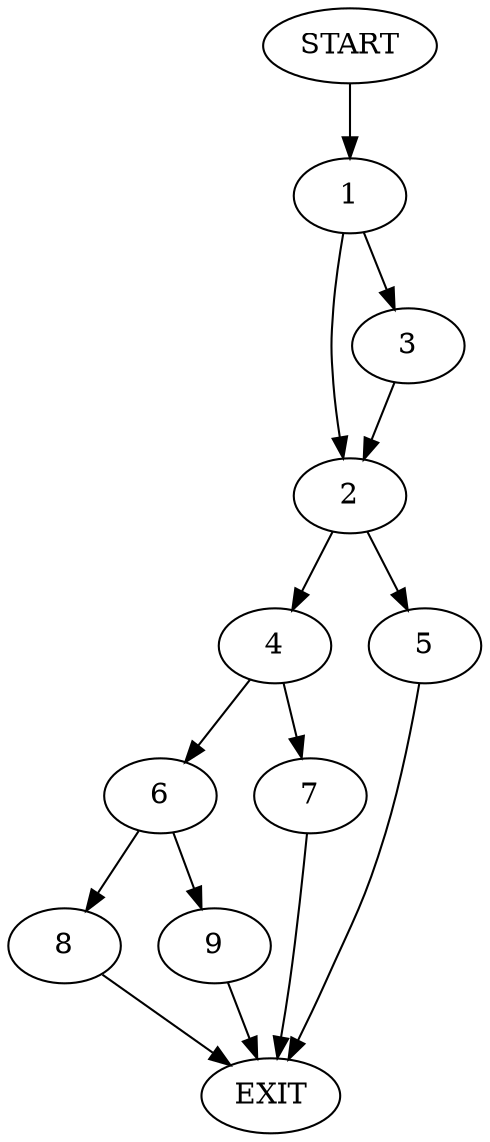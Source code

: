 digraph {
0 [label="START"]
10 [label="EXIT"]
0 -> 1
1 -> 2
1 -> 3
3 -> 2
2 -> 4
2 -> 5
4 -> 6
4 -> 7
5 -> 10
7 -> 10
6 -> 8
6 -> 9
9 -> 10
8 -> 10
}

